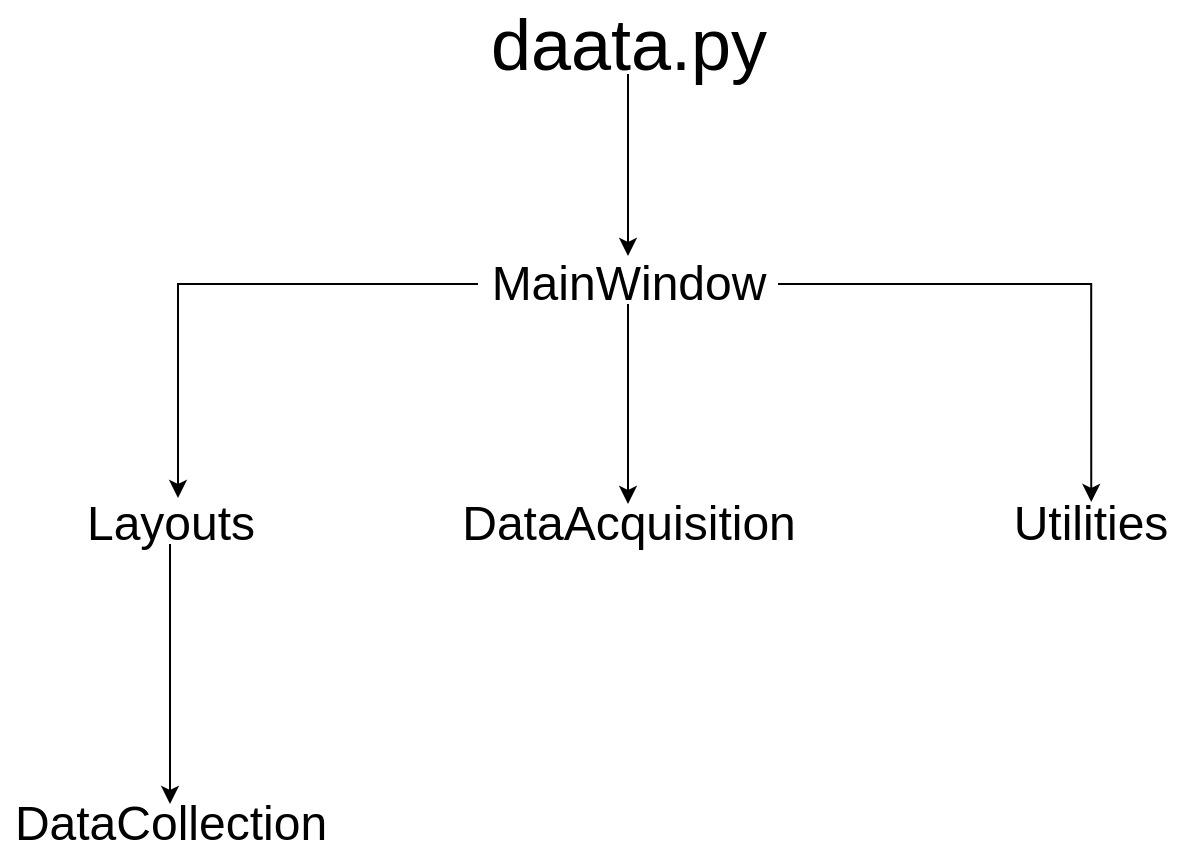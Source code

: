 <mxfile version="14.4.3" type="device"><diagram id="C5RBs43oDa-KdzZeNtuy" name="Page-1"><mxGraphModel dx="2302" dy="762" grid="1" gridSize="10" guides="1" tooltips="1" connect="1" arrows="1" fold="1" page="1" pageScale="1" pageWidth="827" pageHeight="1169" math="0" shadow="0"><root><mxCell id="WIyWlLk6GJQsqaUBKTNV-0"/><mxCell id="WIyWlLk6GJQsqaUBKTNV-1" parent="WIyWlLk6GJQsqaUBKTNV-0"/><mxCell id="TF4O4zCfLXZUZKZobTof-2" style="edgeStyle=orthogonalEdgeStyle;rounded=0;orthogonalLoop=1;jettySize=auto;html=1;entryX=0.5;entryY=-0.2;entryDx=0;entryDy=0;entryPerimeter=0;" edge="1" parent="WIyWlLk6GJQsqaUBKTNV-1" source="TF4O4zCfLXZUZKZobTof-0" target="TF4O4zCfLXZUZKZobTof-1"><mxGeometry relative="1" as="geometry"/></mxCell><mxCell id="TF4O4zCfLXZUZKZobTof-0" value="&lt;font style=&quot;font-size: 36px&quot;&gt;daata.py&lt;/font&gt;" style="text;html=1;align=center;verticalAlign=middle;resizable=0;points=[];autosize=1;" vertex="1" parent="WIyWlLk6GJQsqaUBKTNV-1"><mxGeometry x="339" y="45" width="150" height="30" as="geometry"/></mxCell><mxCell id="TF4O4zCfLXZUZKZobTof-9" style="edgeStyle=orthogonalEdgeStyle;rounded=0;orthogonalLoop=1;jettySize=auto;html=1;entryX=0.54;entryY=-0.15;entryDx=0;entryDy=0;entryPerimeter=0;" edge="1" parent="WIyWlLk6GJQsqaUBKTNV-1" source="TF4O4zCfLXZUZKZobTof-1" target="TF4O4zCfLXZUZKZobTof-3"><mxGeometry relative="1" as="geometry"/></mxCell><mxCell id="TF4O4zCfLXZUZKZobTof-10" style="edgeStyle=orthogonalEdgeStyle;rounded=0;orthogonalLoop=1;jettySize=auto;html=1;entryX=0.507;entryY=-0.05;entryDx=0;entryDy=0;entryPerimeter=0;" edge="1" parent="WIyWlLk6GJQsqaUBKTNV-1" source="TF4O4zCfLXZUZKZobTof-1" target="TF4O4zCfLXZUZKZobTof-4"><mxGeometry relative="1" as="geometry"/></mxCell><mxCell id="TF4O4zCfLXZUZKZobTof-11" style="edgeStyle=orthogonalEdgeStyle;rounded=0;orthogonalLoop=1;jettySize=auto;html=1;entryX=0.5;entryY=0;entryDx=0;entryDy=0;entryPerimeter=0;" edge="1" parent="WIyWlLk6GJQsqaUBKTNV-1" source="TF4O4zCfLXZUZKZobTof-1" target="TF4O4zCfLXZUZKZobTof-5"><mxGeometry relative="1" as="geometry"/></mxCell><mxCell id="TF4O4zCfLXZUZKZobTof-1" value="&lt;font style=&quot;font-size: 24px&quot;&gt;MainWindow&lt;/font&gt;" style="text;html=1;align=center;verticalAlign=middle;resizable=0;points=[];autosize=1;" vertex="1" parent="WIyWlLk6GJQsqaUBKTNV-1"><mxGeometry x="339" y="170" width="150" height="20" as="geometry"/></mxCell><mxCell id="TF4O4zCfLXZUZKZobTof-8" style="edgeStyle=orthogonalEdgeStyle;rounded=0;orthogonalLoop=1;jettySize=auto;html=1;entryX=0.5;entryY=0;entryDx=0;entryDy=0;entryPerimeter=0;" edge="1" parent="WIyWlLk6GJQsqaUBKTNV-1" source="TF4O4zCfLXZUZKZobTof-3" target="TF4O4zCfLXZUZKZobTof-6"><mxGeometry relative="1" as="geometry"/></mxCell><mxCell id="TF4O4zCfLXZUZKZobTof-3" value="&lt;font style=&quot;font-size: 24px&quot;&gt;Layouts&lt;/font&gt;" style="text;html=1;align=center;verticalAlign=middle;resizable=0;points=[];autosize=1;" vertex="1" parent="WIyWlLk6GJQsqaUBKTNV-1"><mxGeometry x="135" y="290" width="100" height="20" as="geometry"/></mxCell><mxCell id="TF4O4zCfLXZUZKZobTof-4" value="&lt;font style=&quot;font-size: 24px&quot;&gt;Utilities&lt;/font&gt;" style="text;html=1;align=center;verticalAlign=middle;resizable=0;points=[];autosize=1;" vertex="1" parent="WIyWlLk6GJQsqaUBKTNV-1"><mxGeometry x="600" y="290" width="90" height="20" as="geometry"/></mxCell><mxCell id="TF4O4zCfLXZUZKZobTof-5" value="&lt;font style=&quot;font-size: 24px&quot;&gt;DataAcquisition&lt;/font&gt;" style="text;html=1;align=center;verticalAlign=middle;resizable=0;points=[];autosize=1;" vertex="1" parent="WIyWlLk6GJQsqaUBKTNV-1"><mxGeometry x="324" y="290" width="180" height="20" as="geometry"/></mxCell><mxCell id="TF4O4zCfLXZUZKZobTof-6" value="&lt;font style=&quot;font-size: 24px&quot;&gt;DataCollection&lt;/font&gt;" style="text;html=1;align=center;verticalAlign=middle;resizable=0;points=[];autosize=1;" vertex="1" parent="WIyWlLk6GJQsqaUBKTNV-1"><mxGeometry x="100" y="440" width="170" height="20" as="geometry"/></mxCell></root></mxGraphModel></diagram></mxfile>
